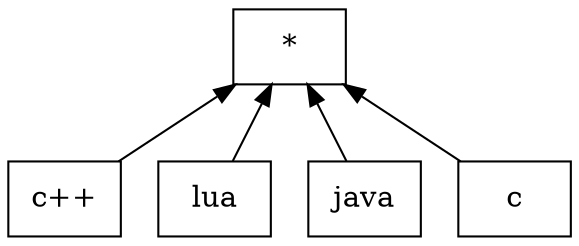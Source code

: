 digraph G { 
 rankdir=BT;
 subgraph ba { 
1 [shape=record,label="{c++}"];
2 [shape=record,label="{lua}"];
3 [shape=record,label="{java}"];
4 [shape=record,label="{c}"];
5 [shape=record,label="{*}"];
1 -> 5
2 -> 5
3 -> 5
4 -> 5
}}